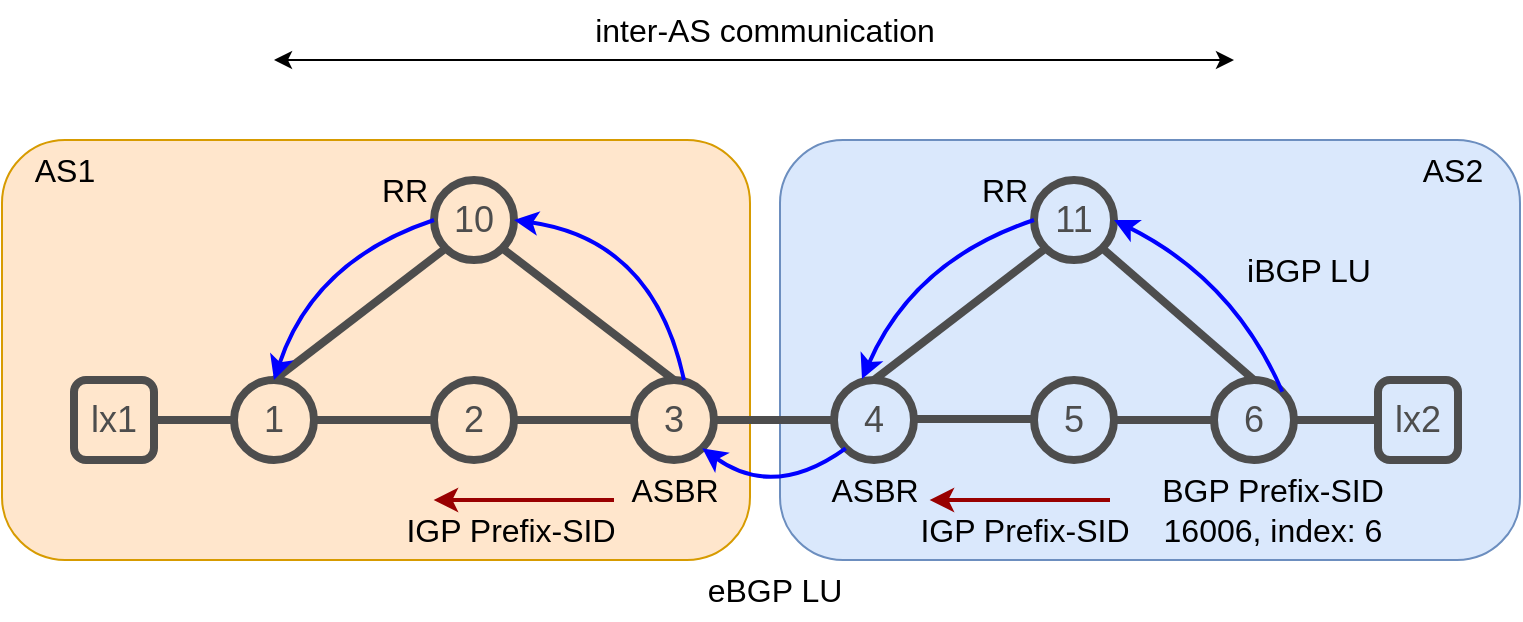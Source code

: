 <mxfile version="20.7.4" type="device"><diagram name="1" id="P1Y9lQgS7s_whE1sZFIr"><mxGraphModel dx="1049" dy="870" grid="1" gridSize="10" guides="1" tooltips="1" connect="1" arrows="1" fold="1" page="1" pageScale="1" pageWidth="827" pageHeight="1169" math="0" shadow="0"><root><mxCell id="sMjLWY8RLuu9wcdfL3Mg-0"/><mxCell id="sMjLWY8RLuu9wcdfL3Mg-1" parent="sMjLWY8RLuu9wcdfL3Mg-0"/><mxCell id="jpSbDb9l8Vwl1Io1Fe2Y-0" value="" style="rounded=1;whiteSpace=wrap;html=1;fillColor=#ffe6cc;strokeColor=#d79b00;" parent="sMjLWY8RLuu9wcdfL3Mg-1" vertex="1"><mxGeometry x="44" y="200" width="374" height="210" as="geometry"/></mxCell><mxCell id="jpSbDb9l8Vwl1Io1Fe2Y-1" value="" style="rounded=1;whiteSpace=wrap;html=1;fillColor=#dae8fc;strokeColor=#6c8ebf;" parent="sMjLWY8RLuu9wcdfL3Mg-1" vertex="1"><mxGeometry x="433" y="200" width="370" height="210" as="geometry"/></mxCell><mxCell id="sMjLWY8RLuu9wcdfL3Mg-3" value="&lt;font color=&quot;#4d4d4d&quot; style=&quot;font-size: 18px;&quot;&gt;1&lt;/font&gt;" style="ellipse;whiteSpace=wrap;html=1;aspect=fixed;strokeWidth=4;shadow=0;gradientColor=default;fillColor=none;strokeColor=#4D4D4D;" parent="sMjLWY8RLuu9wcdfL3Mg-1" vertex="1"><mxGeometry x="160" y="320" width="40" height="40" as="geometry"/></mxCell><mxCell id="sMjLWY8RLuu9wcdfL3Mg-4" style="edgeStyle=none;rounded=0;orthogonalLoop=1;jettySize=auto;html=1;exitX=0.5;exitY=0;exitDx=0;exitDy=0;entryX=0;entryY=1;entryDx=0;entryDy=0;strokeColor=#4D4D4D;strokeWidth=4;fontSize=18;fontColor=#4D4D4D;endArrow=none;endFill=0;" parent="sMjLWY8RLuu9wcdfL3Mg-1" source="sMjLWY8RLuu9wcdfL3Mg-3" target="sMjLWY8RLuu9wcdfL3Mg-13" edge="1"><mxGeometry relative="1" as="geometry"/></mxCell><mxCell id="sMjLWY8RLuu9wcdfL3Mg-7" value="&lt;font color=&quot;#4d4d4d&quot; style=&quot;font-size: 18px;&quot;&gt;5&lt;/font&gt;" style="ellipse;whiteSpace=wrap;html=1;aspect=fixed;strokeWidth=4;shadow=0;gradientColor=default;fillColor=none;strokeColor=#4D4D4D;" parent="sMjLWY8RLuu9wcdfL3Mg-1" vertex="1"><mxGeometry x="560" y="320" width="40" height="40" as="geometry"/></mxCell><mxCell id="sMjLWY8RLuu9wcdfL3Mg-8" value="&lt;font color=&quot;#4d4d4d&quot; style=&quot;font-size: 18px;&quot;&gt;6&lt;/font&gt;" style="ellipse;whiteSpace=wrap;html=1;aspect=fixed;strokeWidth=4;shadow=0;gradientColor=default;fillColor=none;strokeColor=#4D4D4D;" parent="sMjLWY8RLuu9wcdfL3Mg-1" vertex="1"><mxGeometry x="650" y="320" width="40" height="40" as="geometry"/></mxCell><mxCell id="sMjLWY8RLuu9wcdfL3Mg-9" style="edgeStyle=none;rounded=0;orthogonalLoop=1;jettySize=auto;html=1;exitX=1;exitY=0.5;exitDx=0;exitDy=0;strokeColor=#4D4D4D;strokeWidth=4;fontSize=18;fontColor=#4D4D4D;endArrow=none;endFill=0;startArrow=none;" parent="sMjLWY8RLuu9wcdfL3Mg-1" source="sMjLWY8RLuu9wcdfL3Mg-8" target="sMjLWY8RLuu9wcdfL3Mg-21" edge="1"><mxGeometry relative="1" as="geometry"><mxPoint x="712" y="340" as="sourcePoint"/></mxGeometry></mxCell><mxCell id="sMjLWY8RLuu9wcdfL3Mg-10" value="&lt;font color=&quot;#4d4d4d&quot; style=&quot;font-size: 18px;&quot;&gt;2&lt;/font&gt;" style="ellipse;whiteSpace=wrap;html=1;aspect=fixed;strokeWidth=4;shadow=0;gradientColor=default;fillColor=none;strokeColor=#4D4D4D;" parent="sMjLWY8RLuu9wcdfL3Mg-1" vertex="1"><mxGeometry x="260" y="320" width="40" height="40" as="geometry"/></mxCell><mxCell id="sMjLWY8RLuu9wcdfL3Mg-11" style="rounded=0;orthogonalLoop=1;jettySize=auto;html=1;exitX=0;exitY=0.5;exitDx=0;exitDy=0;entryX=1;entryY=0.5;entryDx=0;entryDy=0;fontSize=18;fontColor=#4D4D4D;endArrow=none;endFill=0;strokeColor=#4D4D4D;strokeWidth=4;" parent="sMjLWY8RLuu9wcdfL3Mg-1" source="sMjLWY8RLuu9wcdfL3Mg-6" target="sMjLWY8RLuu9wcdfL3Mg-5" edge="1"><mxGeometry relative="1" as="geometry"><mxPoint x="204.142" y="335.858" as="sourcePoint"/><mxPoint x="255.858" y="284.142" as="targetPoint"/></mxGeometry></mxCell><mxCell id="sMjLWY8RLuu9wcdfL3Mg-12" style="edgeStyle=none;rounded=0;orthogonalLoop=1;jettySize=auto;html=1;exitX=1;exitY=1;exitDx=0;exitDy=0;entryX=0.5;entryY=0;entryDx=0;entryDy=0;strokeColor=#4D4D4D;strokeWidth=4;fontSize=18;fontColor=#4D4D4D;endArrow=none;endFill=0;" parent="sMjLWY8RLuu9wcdfL3Mg-1" source="sMjLWY8RLuu9wcdfL3Mg-13" target="sMjLWY8RLuu9wcdfL3Mg-5" edge="1"><mxGeometry relative="1" as="geometry"/></mxCell><mxCell id="sMjLWY8RLuu9wcdfL3Mg-13" value="&lt;font color=&quot;#4d4d4d&quot; style=&quot;font-size: 18px;&quot;&gt;10&lt;/font&gt;" style="ellipse;whiteSpace=wrap;html=1;aspect=fixed;strokeWidth=4;shadow=0;gradientColor=default;fillColor=none;strokeColor=#4D4D4D;" parent="sMjLWY8RLuu9wcdfL3Mg-1" vertex="1"><mxGeometry x="260" y="220" width="40" height="40" as="geometry"/></mxCell><mxCell id="sMjLWY8RLuu9wcdfL3Mg-14" style="edgeStyle=none;rounded=0;orthogonalLoop=1;jettySize=auto;html=1;exitX=1;exitY=0.5;exitDx=0;exitDy=0;entryX=0;entryY=0.5;entryDx=0;entryDy=0;strokeColor=#4D4D4D;strokeWidth=4;fontSize=18;fontColor=#4D4D4D;endArrow=none;endFill=0;" parent="sMjLWY8RLuu9wcdfL3Mg-1" source="sMjLWY8RLuu9wcdfL3Mg-15" target="sMjLWY8RLuu9wcdfL3Mg-3" edge="1"><mxGeometry relative="1" as="geometry"/></mxCell><mxCell id="sMjLWY8RLuu9wcdfL3Mg-15" value="lx1" style="rounded=1;whiteSpace=wrap;html=1;shadow=0;strokeColor=#4D4D4D;strokeWidth=4;fontSize=18;fontColor=#4D4D4D;fillColor=none;gradientColor=default;" parent="sMjLWY8RLuu9wcdfL3Mg-1" vertex="1"><mxGeometry x="80" y="320" width="40" height="40" as="geometry"/></mxCell><mxCell id="sMjLWY8RLuu9wcdfL3Mg-17" style="rounded=0;orthogonalLoop=1;jettySize=auto;html=1;entryX=0;entryY=0.5;entryDx=0;entryDy=0;fontSize=18;fontColor=#4D4D4D;endArrow=none;endFill=0;strokeColor=#4D4D4D;strokeWidth=4;exitX=1;exitY=0.5;exitDx=0;exitDy=0;" parent="sMjLWY8RLuu9wcdfL3Mg-1" source="sMjLWY8RLuu9wcdfL3Mg-7" target="sMjLWY8RLuu9wcdfL3Mg-8" edge="1"><mxGeometry relative="1" as="geometry"><mxPoint x="290" y="390" as="sourcePoint"/><mxPoint x="204.142" y="364.142" as="targetPoint"/></mxGeometry></mxCell><mxCell id="sMjLWY8RLuu9wcdfL3Mg-19" style="rounded=0;orthogonalLoop=1;jettySize=auto;html=1;entryX=1;entryY=0.5;entryDx=0;entryDy=0;fontSize=18;fontColor=#4D4D4D;endArrow=none;endFill=0;strokeColor=#4D4D4D;strokeWidth=4;exitX=0;exitY=0.5;exitDx=0;exitDy=0;" parent="sMjLWY8RLuu9wcdfL3Mg-1" source="sMjLWY8RLuu9wcdfL3Mg-10" target="sMjLWY8RLuu9wcdfL3Mg-3" edge="1"><mxGeometry relative="1" as="geometry"><mxPoint x="390" y="410" as="sourcePoint"/><mxPoint x="390" y="290" as="targetPoint"/></mxGeometry></mxCell><mxCell id="sMjLWY8RLuu9wcdfL3Mg-21" value="lx2" style="rounded=1;whiteSpace=wrap;html=1;shadow=0;strokeColor=#4D4D4D;strokeWidth=4;fontSize=18;fontColor=#4D4D4D;fillColor=none;gradientColor=default;" parent="sMjLWY8RLuu9wcdfL3Mg-1" vertex="1"><mxGeometry x="732" y="320" width="40" height="40" as="geometry"/></mxCell><mxCell id="sMjLWY8RLuu9wcdfL3Mg-5" value="&lt;font color=&quot;#4d4d4d&quot; style=&quot;font-size: 18px;&quot;&gt;3&lt;/font&gt;" style="ellipse;whiteSpace=wrap;html=1;aspect=fixed;strokeWidth=4;shadow=0;gradientColor=default;fillColor=none;strokeColor=#4D4D4D;" parent="sMjLWY8RLuu9wcdfL3Mg-1" vertex="1"><mxGeometry x="360" y="320" width="40" height="40" as="geometry"/></mxCell><mxCell id="I0gPJ_Hxz-xRvW5vg6ws-0" value="" style="edgeStyle=none;rounded=0;orthogonalLoop=1;jettySize=auto;html=1;exitX=1;exitY=0.5;exitDx=0;exitDy=0;strokeColor=#4D4D4D;strokeWidth=4;fontSize=18;fontColor=#4D4D4D;endArrow=none;endFill=0;" parent="sMjLWY8RLuu9wcdfL3Mg-1" source="sMjLWY8RLuu9wcdfL3Mg-10" target="sMjLWY8RLuu9wcdfL3Mg-5" edge="1"><mxGeometry relative="1" as="geometry"><mxPoint x="300" y="340" as="sourcePoint"/><mxPoint x="520" y="340" as="targetPoint"/></mxGeometry></mxCell><mxCell id="sMjLWY8RLuu9wcdfL3Mg-6" value="&lt;font color=&quot;#4d4d4d&quot; style=&quot;font-size: 18px;&quot;&gt;4&lt;/font&gt;" style="ellipse;whiteSpace=wrap;html=1;aspect=fixed;strokeWidth=4;shadow=0;gradientColor=default;fillColor=none;strokeColor=#4D4D4D;" parent="sMjLWY8RLuu9wcdfL3Mg-1" vertex="1"><mxGeometry x="460" y="320" width="40" height="40" as="geometry"/></mxCell><mxCell id="I0gPJ_Hxz-xRvW5vg6ws-1" value="" style="edgeStyle=none;rounded=0;orthogonalLoop=1;jettySize=auto;html=1;exitX=1;exitY=0.5;exitDx=0;exitDy=0;strokeColor=#4D4D4D;strokeWidth=4;fontSize=18;fontColor=#4D4D4D;endArrow=none;endFill=0;startArrow=none;" parent="sMjLWY8RLuu9wcdfL3Mg-1" source="sMjLWY8RLuu9wcdfL3Mg-5" target="sMjLWY8RLuu9wcdfL3Mg-6" edge="1"><mxGeometry relative="1" as="geometry"><mxPoint x="400" y="340" as="sourcePoint"/><mxPoint x="520" y="340" as="targetPoint"/></mxGeometry></mxCell><mxCell id="I0gPJ_Hxz-xRvW5vg6ws-2" value="" style="edgeStyle=none;rounded=0;orthogonalLoop=1;jettySize=auto;html=1;exitX=1;exitY=0.5;exitDx=0;exitDy=0;strokeColor=#4D4D4D;strokeWidth=4;fontSize=18;fontColor=#4D4D4D;endArrow=none;endFill=0;startArrow=none;" parent="sMjLWY8RLuu9wcdfL3Mg-1" edge="1"><mxGeometry relative="1" as="geometry"><mxPoint x="500" y="339.5" as="sourcePoint"/><mxPoint x="560" y="339.5" as="targetPoint"/></mxGeometry></mxCell><mxCell id="I0gPJ_Hxz-xRvW5vg6ws-3" value="&lt;font color=&quot;#4d4d4d&quot; style=&quot;font-size: 18px;&quot;&gt;11&lt;/font&gt;" style="ellipse;whiteSpace=wrap;html=1;aspect=fixed;strokeWidth=4;shadow=0;gradientColor=default;fillColor=none;strokeColor=#4D4D4D;" parent="sMjLWY8RLuu9wcdfL3Mg-1" vertex="1"><mxGeometry x="560" y="220" width="40" height="40" as="geometry"/></mxCell><mxCell id="I0gPJ_Hxz-xRvW5vg6ws-4" style="edgeStyle=none;rounded=0;orthogonalLoop=1;jettySize=auto;html=1;exitX=1;exitY=1;exitDx=0;exitDy=0;strokeColor=#4D4D4D;strokeWidth=4;fontSize=18;fontColor=#4D4D4D;endArrow=none;endFill=0;entryX=0.5;entryY=0;entryDx=0;entryDy=0;" parent="sMjLWY8RLuu9wcdfL3Mg-1" source="I0gPJ_Hxz-xRvW5vg6ws-3" target="sMjLWY8RLuu9wcdfL3Mg-8" edge="1"><mxGeometry relative="1" as="geometry"><mxPoint x="304.142" y="264.142" as="sourcePoint"/><mxPoint x="670" y="320" as="targetPoint"/></mxGeometry></mxCell><mxCell id="I0gPJ_Hxz-xRvW5vg6ws-5" style="edgeStyle=none;rounded=0;orthogonalLoop=1;jettySize=auto;html=1;exitX=0;exitY=1;exitDx=0;exitDy=0;strokeColor=#4D4D4D;strokeWidth=4;fontSize=18;fontColor=#4D4D4D;endArrow=none;endFill=0;entryX=0.5;entryY=0;entryDx=0;entryDy=0;" parent="sMjLWY8RLuu9wcdfL3Mg-1" source="I0gPJ_Hxz-xRvW5vg6ws-3" target="sMjLWY8RLuu9wcdfL3Mg-6" edge="1"><mxGeometry relative="1" as="geometry"><mxPoint x="604.142" y="264.142" as="sourcePoint"/><mxPoint x="680" y="330" as="targetPoint"/></mxGeometry></mxCell><mxCell id="jpSbDb9l8Vwl1Io1Fe2Y-2" value="&lt;font style=&quot;font-size: 16px;&quot;&gt;AS1&lt;/font&gt;" style="text;html=1;align=center;verticalAlign=middle;resizable=0;points=[];autosize=1;strokeColor=none;fillColor=none;" parent="sMjLWY8RLuu9wcdfL3Mg-1" vertex="1"><mxGeometry x="50" y="200" width="50" height="30" as="geometry"/></mxCell><mxCell id="jpSbDb9l8Vwl1Io1Fe2Y-3" value="&lt;font style=&quot;font-size: 16px;&quot;&gt;AS2&lt;/font&gt;" style="text;html=1;align=center;verticalAlign=middle;resizable=0;points=[];autosize=1;strokeColor=none;fillColor=none;" parent="sMjLWY8RLuu9wcdfL3Mg-1" vertex="1"><mxGeometry x="744" y="200" width="50" height="30" as="geometry"/></mxCell><mxCell id="Dq7DaYe3XLGQyQL_M6We-1" value="" style="endArrow=classic;html=1;fontSize=16;exitX=1;exitY=0;exitDx=0;exitDy=0;entryX=1;entryY=0.5;entryDx=0;entryDy=0;startArrow=none;startFill=0;endFill=1;strokeColor=#0000FF;curved=1;strokeWidth=2;" parent="sMjLWY8RLuu9wcdfL3Mg-1" source="sMjLWY8RLuu9wcdfL3Mg-8" target="I0gPJ_Hxz-xRvW5vg6ws-3" edge="1"><mxGeometry width="50" height="50" relative="1" as="geometry"><mxPoint x="390" y="390" as="sourcePoint"/><mxPoint x="440" y="340" as="targetPoint"/><Array as="points"><mxPoint x="660" y="270"/></Array></mxGeometry></mxCell><mxCell id="Dq7DaYe3XLGQyQL_M6We-2" value="iBGP LU" style="text;html=1;align=center;verticalAlign=middle;resizable=0;points=[];autosize=1;strokeColor=none;fillColor=none;fontSize=16;" parent="sMjLWY8RLuu9wcdfL3Mg-1" vertex="1"><mxGeometry x="652" y="250" width="90" height="30" as="geometry"/></mxCell><mxCell id="Dq7DaYe3XLGQyQL_M6We-3" value="eBGP LU" style="text;html=1;align=center;verticalAlign=middle;resizable=0;points=[];autosize=1;strokeColor=none;fillColor=none;fontSize=16;" parent="sMjLWY8RLuu9wcdfL3Mg-1" vertex="1"><mxGeometry x="385" y="410" width="90" height="30" as="geometry"/></mxCell><mxCell id="Dq7DaYe3XLGQyQL_M6We-4" value="" style="endArrow=classic;html=1;fontSize=16;exitX=0;exitY=1;exitDx=0;exitDy=0;entryX=1;entryY=1;entryDx=0;entryDy=0;strokeColor=#0000FF;curved=1;strokeWidth=2;" parent="sMjLWY8RLuu9wcdfL3Mg-1" source="sMjLWY8RLuu9wcdfL3Mg-6" target="sMjLWY8RLuu9wcdfL3Mg-5" edge="1"><mxGeometry width="50" height="50" relative="1" as="geometry"><mxPoint x="390" y="390" as="sourcePoint"/><mxPoint x="440" y="340" as="targetPoint"/><Array as="points"><mxPoint x="430" y="380"/></Array></mxGeometry></mxCell><mxCell id="Dq7DaYe3XLGQyQL_M6We-6" value="BGP Prefix-SID&lt;br&gt;16006, index: 6" style="text;html=1;align=center;verticalAlign=middle;resizable=0;points=[];autosize=1;strokeColor=none;fillColor=none;fontSize=16;" parent="sMjLWY8RLuu9wcdfL3Mg-1" vertex="1"><mxGeometry x="614" y="360" width="130" height="50" as="geometry"/></mxCell><mxCell id="Dq7DaYe3XLGQyQL_M6We-7" value="" style="endArrow=classic;html=1;fontSize=16;exitX=0;exitY=1;exitDx=0;exitDy=0;entryX=1;entryY=0.5;entryDx=0;entryDy=0;strokeColor=#0000FF;curved=1;strokeWidth=2;" parent="sMjLWY8RLuu9wcdfL3Mg-1" target="sMjLWY8RLuu9wcdfL3Mg-13" edge="1"><mxGeometry width="50" height="50" relative="1" as="geometry"><mxPoint x="384.998" y="320.002" as="sourcePoint"/><mxPoint x="313.282" y="320.002" as="targetPoint"/><Array as="points"><mxPoint x="370" y="250"/></Array></mxGeometry></mxCell><mxCell id="Dq7DaYe3XLGQyQL_M6We-8" value="" style="endArrow=classic;html=1;fontSize=16;exitX=0;exitY=0.5;exitDx=0;exitDy=0;entryX=0.5;entryY=0;entryDx=0;entryDy=0;strokeColor=#0000FF;curved=1;strokeWidth=2;" parent="sMjLWY8RLuu9wcdfL3Mg-1" source="sMjLWY8RLuu9wcdfL3Mg-13" target="sMjLWY8RLuu9wcdfL3Mg-3" edge="1"><mxGeometry width="50" height="50" relative="1" as="geometry"><mxPoint x="214.998" y="330.002" as="sourcePoint"/><mxPoint x="130" y="250" as="targetPoint"/><Array as="points"><mxPoint x="200" y="260"/></Array></mxGeometry></mxCell><mxCell id="Dq7DaYe3XLGQyQL_M6We-9" value="" style="endArrow=classic;html=1;fontSize=16;exitX=0;exitY=0.5;exitDx=0;exitDy=0;entryX=0.35;entryY=-0.012;entryDx=0;entryDy=0;startArrow=none;startFill=0;endFill=1;strokeColor=#0000FF;entryPerimeter=0;curved=1;strokeWidth=2;" parent="sMjLWY8RLuu9wcdfL3Mg-1" source="I0gPJ_Hxz-xRvW5vg6ws-3" target="sMjLWY8RLuu9wcdfL3Mg-6" edge="1"><mxGeometry width="50" height="50" relative="1" as="geometry"><mxPoint x="694.142" y="335.858" as="sourcePoint"/><mxPoint x="610" y="250" as="targetPoint"/><Array as="points"><mxPoint x="500" y="260"/></Array></mxGeometry></mxCell><mxCell id="Dq7DaYe3XLGQyQL_M6We-10" value="" style="endArrow=classic;html=1;rounded=0;strokeColor=#990000;fontSize=16;entryX=0.684;entryY=0.857;entryDx=0;entryDy=0;entryPerimeter=0;strokeWidth=2;" parent="sMjLWY8RLuu9wcdfL3Mg-1" edge="1"><mxGeometry width="50" height="50" relative="1" as="geometry"><mxPoint x="350" y="380" as="sourcePoint"/><mxPoint x="259.816" y="379.97" as="targetPoint"/><Array as="points"><mxPoint x="310" y="380"/><mxPoint x="290" y="380"/></Array></mxGeometry></mxCell><mxCell id="Dq7DaYe3XLGQyQL_M6We-11" value="IGP Prefix-SID" style="text;html=1;align=center;verticalAlign=middle;resizable=0;points=[];autosize=1;strokeColor=none;fillColor=none;fontSize=16;" parent="sMjLWY8RLuu9wcdfL3Mg-1" vertex="1"><mxGeometry x="233" y="380" width="130" height="30" as="geometry"/></mxCell><mxCell id="Dq7DaYe3XLGQyQL_M6We-12" value="IGP Prefix-SID" style="text;html=1;align=center;verticalAlign=middle;resizable=0;points=[];autosize=1;strokeColor=none;fillColor=none;fontSize=16;" parent="sMjLWY8RLuu9wcdfL3Mg-1" vertex="1"><mxGeometry x="490" y="380" width="130" height="30" as="geometry"/></mxCell><mxCell id="Dq7DaYe3XLGQyQL_M6We-13" value="" style="endArrow=classic;html=1;rounded=0;strokeColor=#990000;fontSize=16;entryX=0.684;entryY=0.857;entryDx=0;entryDy=0;entryPerimeter=0;strokeWidth=2;" parent="sMjLWY8RLuu9wcdfL3Mg-1" edge="1"><mxGeometry width="50" height="50" relative="1" as="geometry"><mxPoint x="598" y="380" as="sourcePoint"/><mxPoint x="507.816" y="379.97" as="targetPoint"/><Array as="points"><mxPoint x="558" y="380"/><mxPoint x="538" y="380"/></Array></mxGeometry></mxCell><mxCell id="Dq7DaYe3XLGQyQL_M6We-14" value="" style="endArrow=classic;html=1;rounded=0;strokeColor=#000000;fontSize=16;startArrow=classic;startFill=1;" parent="sMjLWY8RLuu9wcdfL3Mg-1" edge="1"><mxGeometry width="50" height="50" relative="1" as="geometry"><mxPoint x="180" y="160" as="sourcePoint"/><mxPoint x="660" y="160" as="targetPoint"/></mxGeometry></mxCell><mxCell id="Dq7DaYe3XLGQyQL_M6We-15" value="inter-AS communication" style="text;html=1;align=center;verticalAlign=middle;resizable=0;points=[];autosize=1;strokeColor=none;fillColor=none;fontSize=16;" parent="sMjLWY8RLuu9wcdfL3Mg-1" vertex="1"><mxGeometry x="330" y="130" width="190" height="30" as="geometry"/></mxCell><mxCell id="Dq7DaYe3XLGQyQL_M6We-16" value="RR" style="text;html=1;align=center;verticalAlign=middle;resizable=0;points=[];autosize=1;strokeColor=none;fillColor=none;fontSize=16;" parent="sMjLWY8RLuu9wcdfL3Mg-1" vertex="1"><mxGeometry x="220" y="210" width="50" height="30" as="geometry"/></mxCell><mxCell id="Dq7DaYe3XLGQyQL_M6We-17" value="RR" style="text;html=1;align=center;verticalAlign=middle;resizable=0;points=[];autosize=1;strokeColor=none;fillColor=none;fontSize=16;" parent="sMjLWY8RLuu9wcdfL3Mg-1" vertex="1"><mxGeometry x="520" y="210" width="50" height="30" as="geometry"/></mxCell><mxCell id="Dq7DaYe3XLGQyQL_M6We-18" value="ASBR" style="text;html=1;align=center;verticalAlign=middle;resizable=0;points=[];autosize=1;strokeColor=none;fillColor=none;fontSize=16;" parent="sMjLWY8RLuu9wcdfL3Mg-1" vertex="1"><mxGeometry x="445" y="360" width="70" height="30" as="geometry"/></mxCell><mxCell id="Dq7DaYe3XLGQyQL_M6We-19" value="ASBR" style="text;html=1;align=center;verticalAlign=middle;resizable=0;points=[];autosize=1;strokeColor=none;fillColor=none;fontSize=16;" parent="sMjLWY8RLuu9wcdfL3Mg-1" vertex="1"><mxGeometry x="345" y="360" width="70" height="30" as="geometry"/></mxCell></root></mxGraphModel></diagram></mxfile>